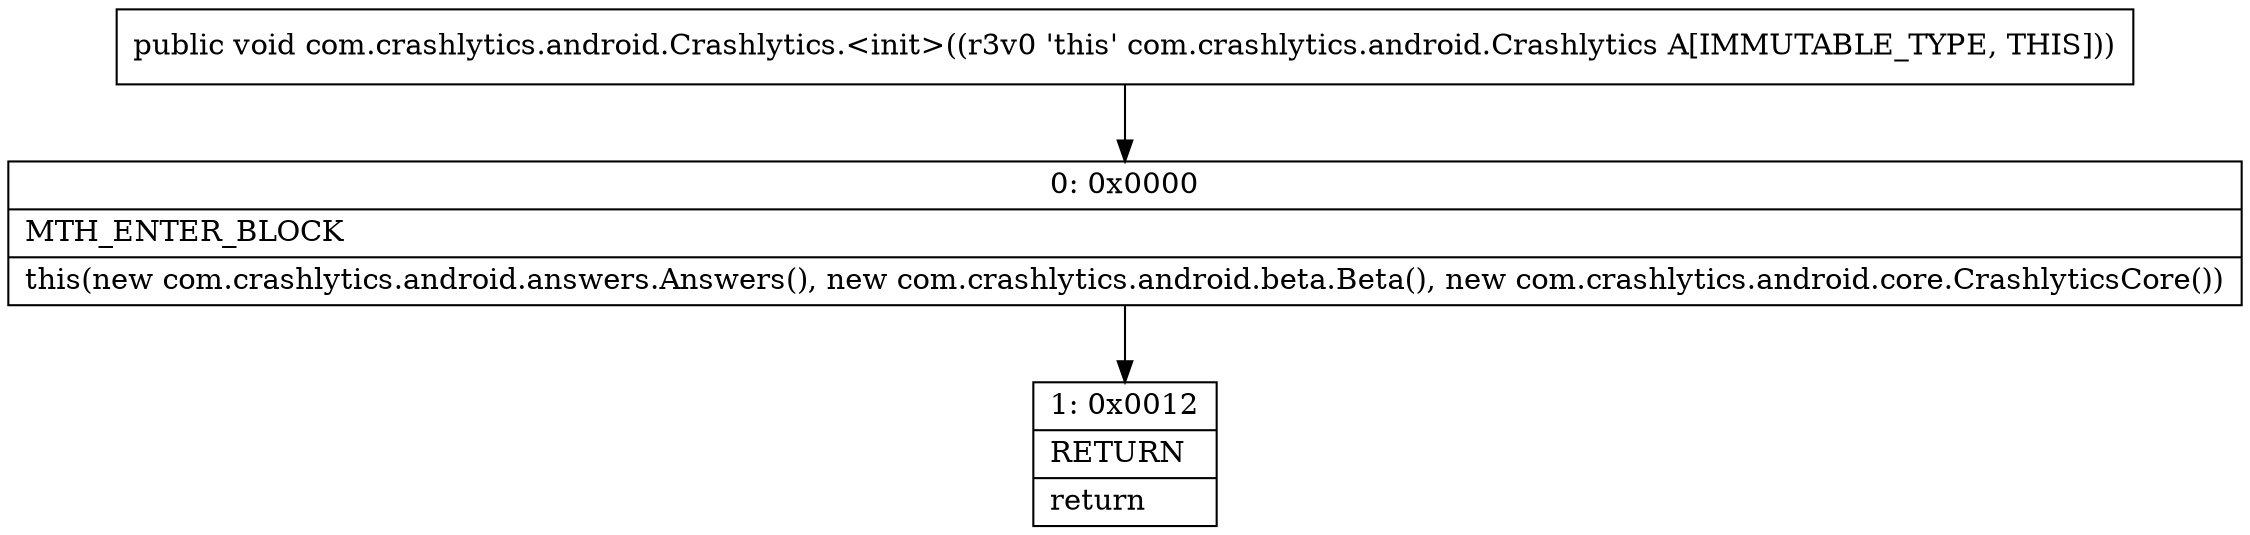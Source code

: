 digraph "CFG forcom.crashlytics.android.Crashlytics.\<init\>()V" {
Node_0 [shape=record,label="{0\:\ 0x0000|MTH_ENTER_BLOCK\l|this(new com.crashlytics.android.answers.Answers(), new com.crashlytics.android.beta.Beta(), new com.crashlytics.android.core.CrashlyticsCore())\l}"];
Node_1 [shape=record,label="{1\:\ 0x0012|RETURN\l|return\l}"];
MethodNode[shape=record,label="{public void com.crashlytics.android.Crashlytics.\<init\>((r3v0 'this' com.crashlytics.android.Crashlytics A[IMMUTABLE_TYPE, THIS])) }"];
MethodNode -> Node_0;
Node_0 -> Node_1;
}

